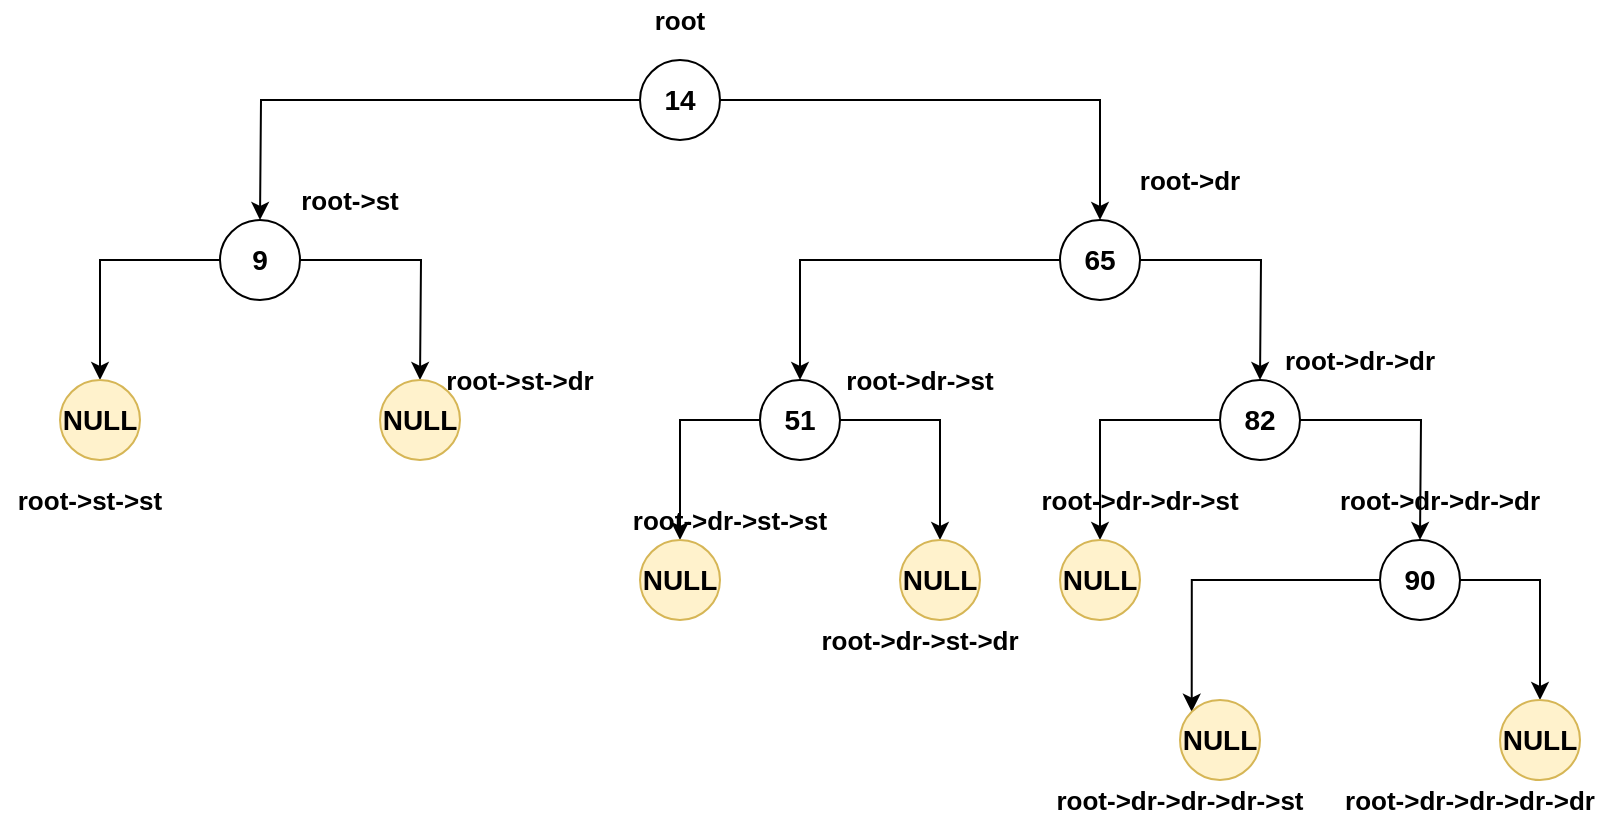 <mxfile version="14.7.2" type="device"><diagram id="Gi0FM_1XD-Y9I_VmQqZt" name="Page-1"><mxGraphModel dx="1038" dy="548" grid="1" gridSize="10" guides="1" tooltips="1" connect="1" arrows="1" fold="1" page="1" pageScale="1" pageWidth="827" pageHeight="1169" math="0" shadow="0"><root><mxCell id="0"/><mxCell id="1" parent="0"/><mxCell id="HP8Jq9tZxIFVRGKJGJxW-5" style="edgeStyle=orthogonalEdgeStyle;rounded=0;orthogonalLoop=1;jettySize=auto;html=1;entryX=0.5;entryY=0;entryDx=0;entryDy=0;" parent="1" source="HP8Jq9tZxIFVRGKJGJxW-1" edge="1"><mxGeometry relative="1" as="geometry"><mxPoint x="140" y="120" as="targetPoint"/></mxGeometry></mxCell><mxCell id="HP8Jq9tZxIFVRGKJGJxW-36" style="edgeStyle=orthogonalEdgeStyle;rounded=0;orthogonalLoop=1;jettySize=auto;html=1;entryX=0.5;entryY=0;entryDx=0;entryDy=0;" parent="1" source="HP8Jq9tZxIFVRGKJGJxW-1" target="HP8Jq9tZxIFVRGKJGJxW-7" edge="1"><mxGeometry relative="1" as="geometry"/></mxCell><mxCell id="HP8Jq9tZxIFVRGKJGJxW-1" value="&lt;font style=&quot;font-size: 14px&quot;&gt;&lt;b&gt;14&lt;/b&gt;&lt;/font&gt;" style="ellipse;whiteSpace=wrap;html=1;aspect=fixed;" parent="1" vertex="1"><mxGeometry x="330" y="40" width="40" height="40" as="geometry"/></mxCell><mxCell id="HP8Jq9tZxIFVRGKJGJxW-12" style="edgeStyle=orthogonalEdgeStyle;rounded=0;orthogonalLoop=1;jettySize=auto;html=1;entryX=0.5;entryY=0;entryDx=0;entryDy=0;" parent="1" source="HP8Jq9tZxIFVRGKJGJxW-7" edge="1"><mxGeometry relative="1" as="geometry"><mxPoint x="640" y="200" as="targetPoint"/></mxGeometry></mxCell><mxCell id="HP8Jq9tZxIFVRGKJGJxW-31" style="edgeStyle=orthogonalEdgeStyle;rounded=0;orthogonalLoop=1;jettySize=auto;html=1;entryX=0;entryY=0.5;entryDx=0;entryDy=0;" parent="1" source="HP8Jq9tZxIFVRGKJGJxW-7" target="HP8Jq9tZxIFVRGKJGJxW-30" edge="1"><mxGeometry relative="1" as="geometry"/></mxCell><mxCell id="HP8Jq9tZxIFVRGKJGJxW-7" value="&lt;font style=&quot;font-size: 14px&quot;&gt;&lt;b&gt;65&lt;/b&gt;&lt;/font&gt;" style="ellipse;whiteSpace=wrap;html=1;aspect=fixed;" parent="1" vertex="1"><mxGeometry x="540" y="120" width="40" height="40" as="geometry"/></mxCell><mxCell id="HP8Jq9tZxIFVRGKJGJxW-17" style="edgeStyle=orthogonalEdgeStyle;rounded=0;orthogonalLoop=1;jettySize=auto;html=1;entryX=0.5;entryY=0;entryDx=0;entryDy=0;" parent="1" source="HP8Jq9tZxIFVRGKJGJxW-13" target="HP8Jq9tZxIFVRGKJGJxW-14" edge="1"><mxGeometry relative="1" as="geometry"/></mxCell><mxCell id="HP8Jq9tZxIFVRGKJGJxW-18" style="edgeStyle=orthogonalEdgeStyle;rounded=0;orthogonalLoop=1;jettySize=auto;html=1;entryX=0.5;entryY=0;entryDx=0;entryDy=0;" parent="1" source="HP8Jq9tZxIFVRGKJGJxW-13" edge="1"><mxGeometry relative="1" as="geometry"><mxPoint x="220" y="200" as="targetPoint"/></mxGeometry></mxCell><mxCell id="HP8Jq9tZxIFVRGKJGJxW-13" value="&lt;font style=&quot;font-size: 14px&quot;&gt;&lt;b&gt;9&lt;/b&gt;&lt;/font&gt;" style="ellipse;whiteSpace=wrap;html=1;aspect=fixed;" parent="1" vertex="1"><mxGeometry x="120" y="120" width="40" height="40" as="geometry"/></mxCell><mxCell id="HP8Jq9tZxIFVRGKJGJxW-14" value="&lt;font style=&quot;font-size: 14px&quot;&gt;&lt;b&gt;NULL&lt;/b&gt;&lt;/font&gt;" style="ellipse;whiteSpace=wrap;html=1;aspect=fixed;fillColor=#fff2cc;strokeColor=#d6b656;" parent="1" vertex="1"><mxGeometry x="40" y="200" width="40" height="40" as="geometry"/></mxCell><mxCell id="HP8Jq9tZxIFVRGKJGJxW-22" style="edgeStyle=orthogonalEdgeStyle;rounded=0;orthogonalLoop=1;jettySize=auto;html=1;" parent="1" source="HP8Jq9tZxIFVRGKJGJxW-19" target="HP8Jq9tZxIFVRGKJGJxW-20" edge="1"><mxGeometry relative="1" as="geometry"/></mxCell><mxCell id="HP8Jq9tZxIFVRGKJGJxW-23" style="edgeStyle=orthogonalEdgeStyle;rounded=0;orthogonalLoop=1;jettySize=auto;html=1;entryX=0.5;entryY=0;entryDx=0;entryDy=0;" parent="1" source="HP8Jq9tZxIFVRGKJGJxW-19" edge="1"><mxGeometry relative="1" as="geometry"><mxPoint x="720" y="280" as="targetPoint"/></mxGeometry></mxCell><mxCell id="HP8Jq9tZxIFVRGKJGJxW-19" value="&lt;font style=&quot;font-size: 14px&quot;&gt;&lt;b&gt;82&lt;/b&gt;&lt;/font&gt;" style="ellipse;whiteSpace=wrap;html=1;aspect=fixed;" parent="1" vertex="1"><mxGeometry x="620" y="200" width="40" height="40" as="geometry"/></mxCell><mxCell id="HP8Jq9tZxIFVRGKJGJxW-20" value="&lt;font style=&quot;font-size: 14px&quot;&gt;&lt;b&gt;NULL&lt;/b&gt;&lt;/font&gt;" style="ellipse;whiteSpace=wrap;html=1;aspect=fixed;fillColor=#fff2cc;strokeColor=#d6b656;" parent="1" vertex="1"><mxGeometry x="540" y="280" width="40" height="40" as="geometry"/></mxCell><mxCell id="HP8Jq9tZxIFVRGKJGJxW-25" value="&lt;font style=&quot;font-size: 14px&quot;&gt;&lt;b&gt;NULL&lt;/b&gt;&lt;/font&gt;" style="ellipse;whiteSpace=wrap;html=1;aspect=fixed;fillColor=#fff2cc;strokeColor=#d6b656;" parent="1" vertex="1"><mxGeometry x="200" y="200" width="40" height="40" as="geometry"/></mxCell><mxCell id="HP8Jq9tZxIFVRGKJGJxW-35" style="edgeStyle=orthogonalEdgeStyle;rounded=0;orthogonalLoop=1;jettySize=auto;html=1;entryX=0.5;entryY=0;entryDx=0;entryDy=0;" parent="1" source="HP8Jq9tZxIFVRGKJGJxW-30" target="HP8Jq9tZxIFVRGKJGJxW-33" edge="1"><mxGeometry relative="1" as="geometry"/></mxCell><mxCell id="HP8Jq9tZxIFVRGKJGJxW-37" style="edgeStyle=orthogonalEdgeStyle;rounded=0;orthogonalLoop=1;jettySize=auto;html=1;" parent="1" source="HP8Jq9tZxIFVRGKJGJxW-30" target="HP8Jq9tZxIFVRGKJGJxW-32" edge="1"><mxGeometry relative="1" as="geometry"/></mxCell><mxCell id="HP8Jq9tZxIFVRGKJGJxW-30" value="&lt;font style=&quot;font-size: 14px&quot;&gt;&lt;b&gt;51&lt;/b&gt;&lt;/font&gt;" style="ellipse;whiteSpace=wrap;html=1;aspect=fixed;direction=south;" parent="1" vertex="1"><mxGeometry x="390" y="200" width="40" height="40" as="geometry"/></mxCell><mxCell id="HP8Jq9tZxIFVRGKJGJxW-32" value="&lt;font style=&quot;font-size: 14px&quot;&gt;&lt;b&gt;NULL&lt;/b&gt;&lt;/font&gt;" style="ellipse;whiteSpace=wrap;html=1;aspect=fixed;fillColor=#fff2cc;strokeColor=#d6b656;" parent="1" vertex="1"><mxGeometry x="330" y="280" width="40" height="40" as="geometry"/></mxCell><mxCell id="HP8Jq9tZxIFVRGKJGJxW-33" value="&lt;font style=&quot;font-size: 14px&quot;&gt;&lt;b&gt;NULL&lt;/b&gt;&lt;/font&gt;" style="ellipse;whiteSpace=wrap;html=1;aspect=fixed;fillColor=#fff2cc;strokeColor=#d6b656;" parent="1" vertex="1"><mxGeometry x="460" y="280" width="40" height="40" as="geometry"/></mxCell><mxCell id="HP8Jq9tZxIFVRGKJGJxW-42" style="edgeStyle=orthogonalEdgeStyle;rounded=0;orthogonalLoop=1;jettySize=auto;html=1;entryX=0;entryY=0;entryDx=0;entryDy=0;" parent="1" source="HP8Jq9tZxIFVRGKJGJxW-38" target="HP8Jq9tZxIFVRGKJGJxW-39" edge="1"><mxGeometry relative="1" as="geometry"/></mxCell><mxCell id="HP8Jq9tZxIFVRGKJGJxW-43" style="edgeStyle=orthogonalEdgeStyle;rounded=0;orthogonalLoop=1;jettySize=auto;html=1;entryX=0.5;entryY=0;entryDx=0;entryDy=0;" parent="1" source="HP8Jq9tZxIFVRGKJGJxW-38" target="HP8Jq9tZxIFVRGKJGJxW-41" edge="1"><mxGeometry relative="1" as="geometry"/></mxCell><mxCell id="HP8Jq9tZxIFVRGKJGJxW-38" value="&lt;font style=&quot;font-size: 14px&quot;&gt;&lt;b&gt;90&lt;/b&gt;&lt;/font&gt;" style="ellipse;whiteSpace=wrap;html=1;aspect=fixed;" parent="1" vertex="1"><mxGeometry x="700" y="280" width="40" height="40" as="geometry"/></mxCell><mxCell id="HP8Jq9tZxIFVRGKJGJxW-39" value="&lt;font style=&quot;font-size: 14px&quot;&gt;&lt;b&gt;NULL&lt;/b&gt;&lt;/font&gt;" style="ellipse;whiteSpace=wrap;html=1;aspect=fixed;fillColor=#fff2cc;strokeColor=#d6b656;" parent="1" vertex="1"><mxGeometry x="600" y="360" width="40" height="40" as="geometry"/></mxCell><mxCell id="HP8Jq9tZxIFVRGKJGJxW-41" value="&lt;font style=&quot;font-size: 14px&quot;&gt;&lt;b&gt;NULL&lt;/b&gt;&lt;/font&gt;" style="ellipse;whiteSpace=wrap;html=1;aspect=fixed;fillColor=#fff2cc;strokeColor=#d6b656;" parent="1" vertex="1"><mxGeometry x="760" y="360" width="40" height="40" as="geometry"/></mxCell><mxCell id="HP8Jq9tZxIFVRGKJGJxW-45" value="&lt;b&gt;&lt;font style=&quot;font-size: 13px&quot;&gt;root&lt;/font&gt;&lt;/b&gt;" style="text;html=1;strokeColor=none;fillColor=none;align=center;verticalAlign=middle;whiteSpace=wrap;rounded=0;" parent="1" vertex="1"><mxGeometry x="330" y="10" width="40" height="20" as="geometry"/></mxCell><mxCell id="HP8Jq9tZxIFVRGKJGJxW-46" value="&lt;b&gt;&lt;font style=&quot;font-size: 13px&quot;&gt;root-&amp;gt;st&lt;/font&gt;&lt;/b&gt;" style="text;html=1;strokeColor=none;fillColor=none;align=center;verticalAlign=middle;whiteSpace=wrap;rounded=0;" parent="1" vertex="1"><mxGeometry x="150" y="100" width="70" height="20" as="geometry"/></mxCell><mxCell id="HP8Jq9tZxIFVRGKJGJxW-47" value="&lt;b&gt;&lt;font style=&quot;font-size: 13px&quot;&gt;root-&amp;gt;st-&amp;gt;st&lt;/font&gt;&lt;/b&gt;" style="text;html=1;strokeColor=none;fillColor=none;align=center;verticalAlign=middle;whiteSpace=wrap;rounded=0;" parent="1" vertex="1"><mxGeometry x="10" y="250" width="90" height="20" as="geometry"/></mxCell><mxCell id="HP8Jq9tZxIFVRGKJGJxW-48" value="&lt;b&gt;&lt;font style=&quot;font-size: 13px&quot;&gt;root-&amp;gt;st-&amp;gt;dr&lt;/font&gt;&lt;/b&gt;" style="text;html=1;strokeColor=none;fillColor=none;align=center;verticalAlign=middle;whiteSpace=wrap;rounded=0;" parent="1" vertex="1"><mxGeometry x="220" y="190" width="100" height="20" as="geometry"/></mxCell><mxCell id="HP8Jq9tZxIFVRGKJGJxW-51" value="&lt;b&gt;&lt;font style=&quot;font-size: 13px&quot;&gt;root-&amp;gt;dr&lt;/font&gt;&lt;/b&gt;" style="text;html=1;strokeColor=none;fillColor=none;align=center;verticalAlign=middle;whiteSpace=wrap;rounded=0;" parent="1" vertex="1"><mxGeometry x="570" y="90" width="70" height="20" as="geometry"/></mxCell><mxCell id="HP8Jq9tZxIFVRGKJGJxW-52" value="&lt;b&gt;&lt;font style=&quot;font-size: 13px&quot;&gt;root-&amp;gt;dr-&amp;gt;st&lt;/font&gt;&lt;/b&gt;" style="text;html=1;strokeColor=none;fillColor=none;align=center;verticalAlign=middle;whiteSpace=wrap;rounded=0;" parent="1" vertex="1"><mxGeometry x="420" y="190" width="100" height="20" as="geometry"/></mxCell><mxCell id="HP8Jq9tZxIFVRGKJGJxW-53" value="&lt;b&gt;&lt;font style=&quot;font-size: 13px&quot;&gt;root-&amp;gt;dr-&amp;gt;st-&amp;gt;st&lt;/font&gt;&lt;/b&gt;" style="text;html=1;strokeColor=none;fillColor=none;align=center;verticalAlign=middle;whiteSpace=wrap;rounded=0;" parent="1" vertex="1"><mxGeometry x="320" y="260" width="110" height="20" as="geometry"/></mxCell><mxCell id="HP8Jq9tZxIFVRGKJGJxW-54" value="&lt;b&gt;&lt;font style=&quot;font-size: 13px&quot;&gt;root-&amp;gt;dr-&amp;gt;st-&amp;gt;dr&lt;/font&gt;&lt;/b&gt;" style="text;html=1;strokeColor=none;fillColor=none;align=center;verticalAlign=middle;whiteSpace=wrap;rounded=0;" parent="1" vertex="1"><mxGeometry x="415" y="320" width="110" height="20" as="geometry"/></mxCell><mxCell id="HP8Jq9tZxIFVRGKJGJxW-55" value="&lt;b&gt;&lt;font style=&quot;font-size: 13px&quot;&gt;root-&amp;gt;dr-&amp;gt;dr&lt;/font&gt;&lt;/b&gt;" style="text;html=1;strokeColor=none;fillColor=none;align=center;verticalAlign=middle;whiteSpace=wrap;rounded=0;" parent="1" vertex="1"><mxGeometry x="640" y="180" width="100" height="20" as="geometry"/></mxCell><mxCell id="HP8Jq9tZxIFVRGKJGJxW-56" value="&lt;b&gt;&lt;font style=&quot;font-size: 13px&quot;&gt;root-&amp;gt;dr-&amp;gt;dr-&amp;gt;st&lt;/font&gt;&lt;/b&gt;" style="text;html=1;strokeColor=none;fillColor=none;align=center;verticalAlign=middle;whiteSpace=wrap;rounded=0;" parent="1" vertex="1"><mxGeometry x="520" y="250" width="120" height="20" as="geometry"/></mxCell><mxCell id="HP8Jq9tZxIFVRGKJGJxW-57" value="&lt;b&gt;&lt;font style=&quot;font-size: 13px&quot;&gt;root-&amp;gt;dr-&amp;gt;dr-&amp;gt;dr&lt;/font&gt;&lt;/b&gt;" style="text;html=1;strokeColor=none;fillColor=none;align=center;verticalAlign=middle;whiteSpace=wrap;rounded=0;" parent="1" vertex="1"><mxGeometry x="670" y="250" width="120" height="20" as="geometry"/></mxCell><mxCell id="HP8Jq9tZxIFVRGKJGJxW-58" value="&lt;b&gt;&lt;font style=&quot;font-size: 13px&quot;&gt;root-&amp;gt;dr-&amp;gt;dr-&amp;gt;dr-&amp;gt;st&lt;/font&gt;&lt;/b&gt;" style="text;html=1;strokeColor=none;fillColor=none;align=center;verticalAlign=middle;whiteSpace=wrap;rounded=0;" parent="1" vertex="1"><mxGeometry x="525" y="400" width="150" height="20" as="geometry"/></mxCell><mxCell id="HP8Jq9tZxIFVRGKJGJxW-59" value="&lt;b&gt;&lt;font style=&quot;font-size: 13px&quot;&gt;root-&amp;gt;dr-&amp;gt;dr-&amp;gt;dr-&amp;gt;dr&lt;/font&gt;&lt;/b&gt;" style="text;html=1;strokeColor=none;fillColor=none;align=center;verticalAlign=middle;whiteSpace=wrap;rounded=0;" parent="1" vertex="1"><mxGeometry x="670" y="400" width="150" height="20" as="geometry"/></mxCell></root></mxGraphModel></diagram></mxfile>